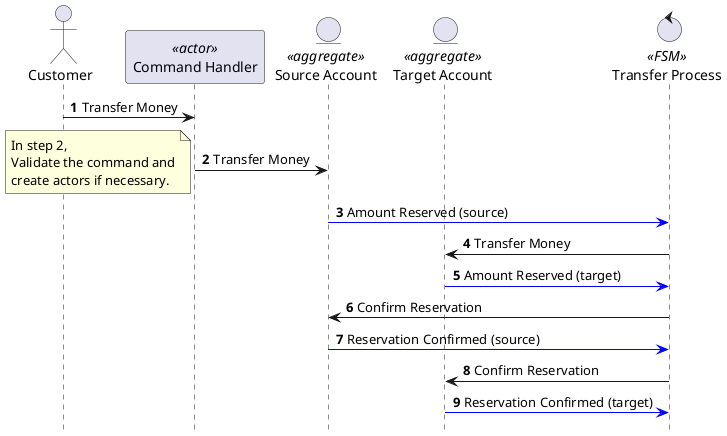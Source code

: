 @startuml test
scale 1
hide footbox
actor Customer
participant "Command Handler"  as ch <<actor>>
entity "Source Account"  as sa <<aggregate>>
entity "Target Account" as ta <<aggregate>>
control "Transfer Process" as tp <<FSM>>
autonumber
Customer ->  ch : Transfer Money
ch -> sa : Transfer Money
note left: In step 2,\nValidate the command and\ncreate actors if necessary.
sa -[#blue]> tp : Amount Reserved (source)
tp -> ta :  Transfer Money
ta -[#blue]>  tp : Amount Reserved (target)
tp -> sa : Confirm Reservation
sa -[#blue]> tp :  Reservation Confirmed (source)
tp -> ta : Confirm Reservation
ta -[#blue]> tp : Reservation Confirmed (target)
@enduml